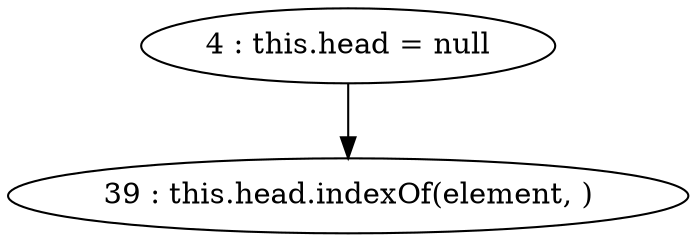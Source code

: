 digraph G {
"4 : this.head = null"
"4 : this.head = null" -> "39 : this.head.indexOf(element, )"
"39 : this.head.indexOf(element, )"
}